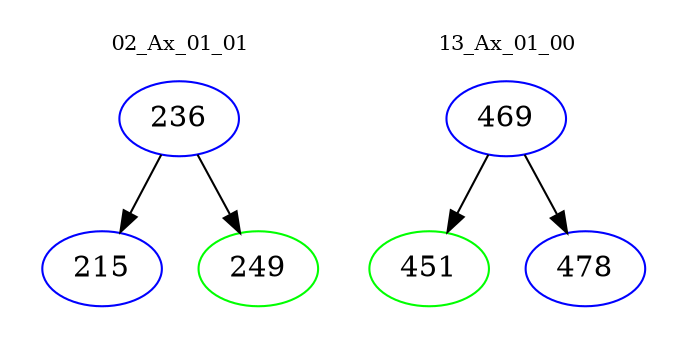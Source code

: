 digraph{
subgraph cluster_0 {
color = white
label = "02_Ax_01_01";
fontsize=10;
T0_236 [label="236", color="blue"]
T0_236 -> T0_215 [color="black"]
T0_215 [label="215", color="blue"]
T0_236 -> T0_249 [color="black"]
T0_249 [label="249", color="green"]
}
subgraph cluster_1 {
color = white
label = "13_Ax_01_00";
fontsize=10;
T1_469 [label="469", color="blue"]
T1_469 -> T1_451 [color="black"]
T1_451 [label="451", color="green"]
T1_469 -> T1_478 [color="black"]
T1_478 [label="478", color="blue"]
}
}
